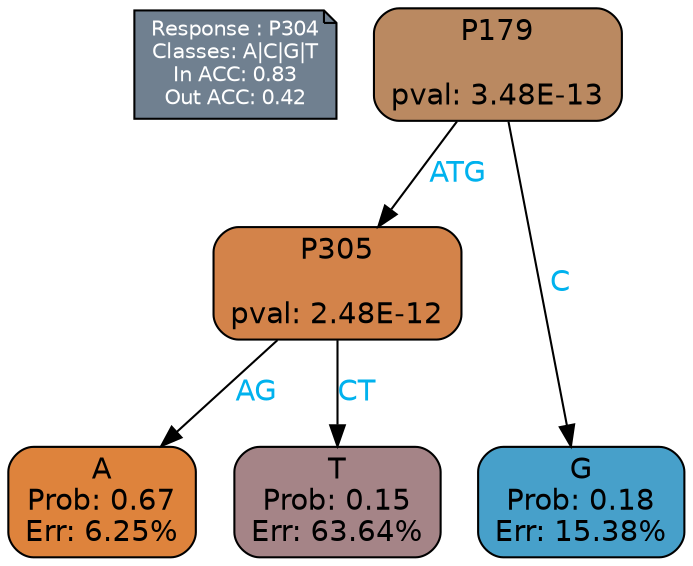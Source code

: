 digraph Tree {
node [shape=box, style="filled, rounded", color="black", fontname=helvetica] ;
graph [ranksep=equally, splines=polylines, bgcolor=transparent, dpi=600] ;
edge [fontname=helvetica] ;
LEGEND [label="Response : P304
Classes: A|C|G|T
In ACC: 0.83
Out ACC: 0.42
",shape=note,align=left,style=filled,fillcolor="slategray",fontcolor="white",fontsize=10];1 [label="P179

pval: 3.48E-13", fillcolor="#ba8961"] ;
2 [label="P305

pval: 2.48E-12", fillcolor="#d3834a"] ;
3 [label="A
Prob: 0.67
Err: 6.25%", fillcolor="#de833c"] ;
4 [label="T
Prob: 0.15
Err: 63.64%", fillcolor="#a58487"] ;
5 [label="G
Prob: 0.18
Err: 15.38%", fillcolor="#47a0ca"] ;
1 -> 2 [label="ATG",fontcolor=deepskyblue2] ;
1 -> 5 [label="C",fontcolor=deepskyblue2] ;
2 -> 3 [label="AG",fontcolor=deepskyblue2] ;
2 -> 4 [label="CT",fontcolor=deepskyblue2] ;
{rank = same; 3;4;5;}{rank = same; LEGEND;1;}}